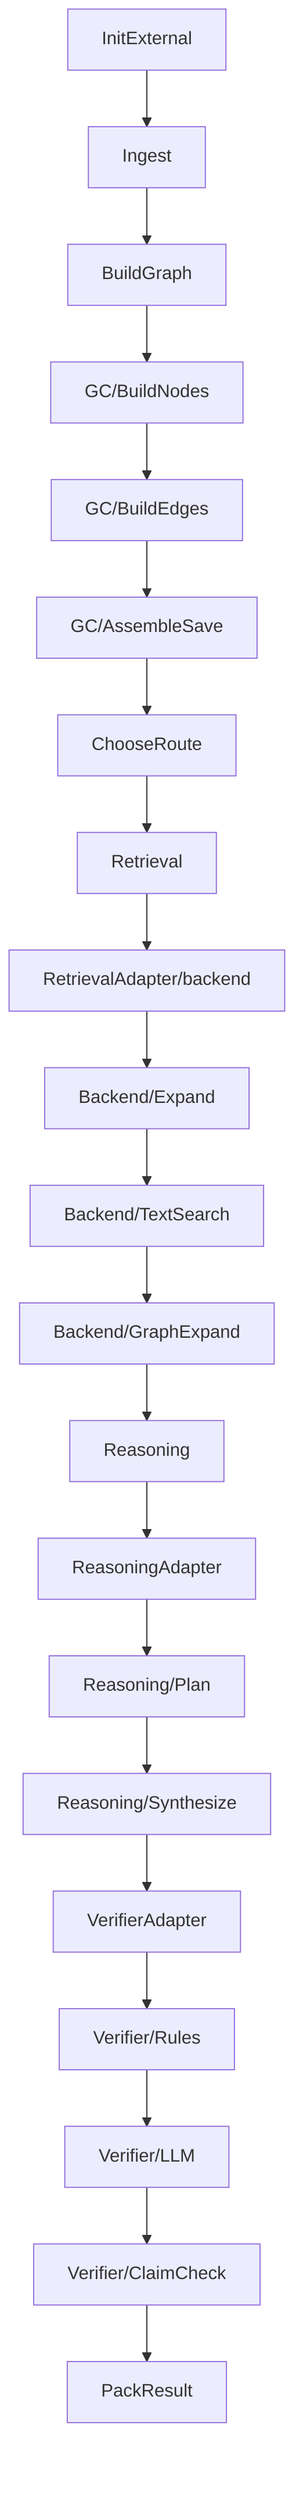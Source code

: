flowchart TD
  InitExternal["InitExternal"]
  Ingest["Ingest"]
  BuildGraph["BuildGraph"]
  GC/BuildNodes["GC/BuildNodes"]
  GC/BuildEdges["GC/BuildEdges"]
  GC/AssembleSave["GC/AssembleSave"]
  ChooseRoute["ChooseRoute"]
  Retrieval["Retrieval"]
  RetrievalAdapter/backend["RetrievalAdapter/backend"]
  Backend/Expand["Backend/Expand"]
  Backend/TextSearch["Backend/TextSearch"]
  Backend/GraphExpand["Backend/GraphExpand"]
  Reasoning["Reasoning"]
  ReasoningAdapter["ReasoningAdapter"]
  Reasoning/Plan["Reasoning/Plan"]
  Reasoning/Synthesize["Reasoning/Synthesize"]
  VerifierAdapter["VerifierAdapter"]
  Verifier/Rules["Verifier/Rules"]
  Verifier/LLM["Verifier/LLM"]
  Verifier/ClaimCheck["Verifier/ClaimCheck"]
  PackResult["PackResult"]
  InitExternal --> Ingest
  Ingest --> BuildGraph
  BuildGraph --> GC/BuildNodes
  GC/BuildNodes --> GC/BuildEdges
  GC/BuildEdges --> GC/AssembleSave
  GC/AssembleSave --> ChooseRoute
  ChooseRoute --> Retrieval
  Retrieval --> RetrievalAdapter/backend
  RetrievalAdapter/backend --> Backend/Expand
  Backend/Expand --> Backend/TextSearch
  Backend/TextSearch --> Backend/GraphExpand
  Backend/GraphExpand --> Reasoning
  Reasoning --> ReasoningAdapter
  ReasoningAdapter --> Reasoning/Plan
  Reasoning/Plan --> Reasoning/Synthesize
  Reasoning/Synthesize --> VerifierAdapter
  VerifierAdapter --> Verifier/Rules
  Verifier/Rules --> Verifier/LLM
  Verifier/LLM --> Verifier/ClaimCheck
  Verifier/ClaimCheck --> PackResult